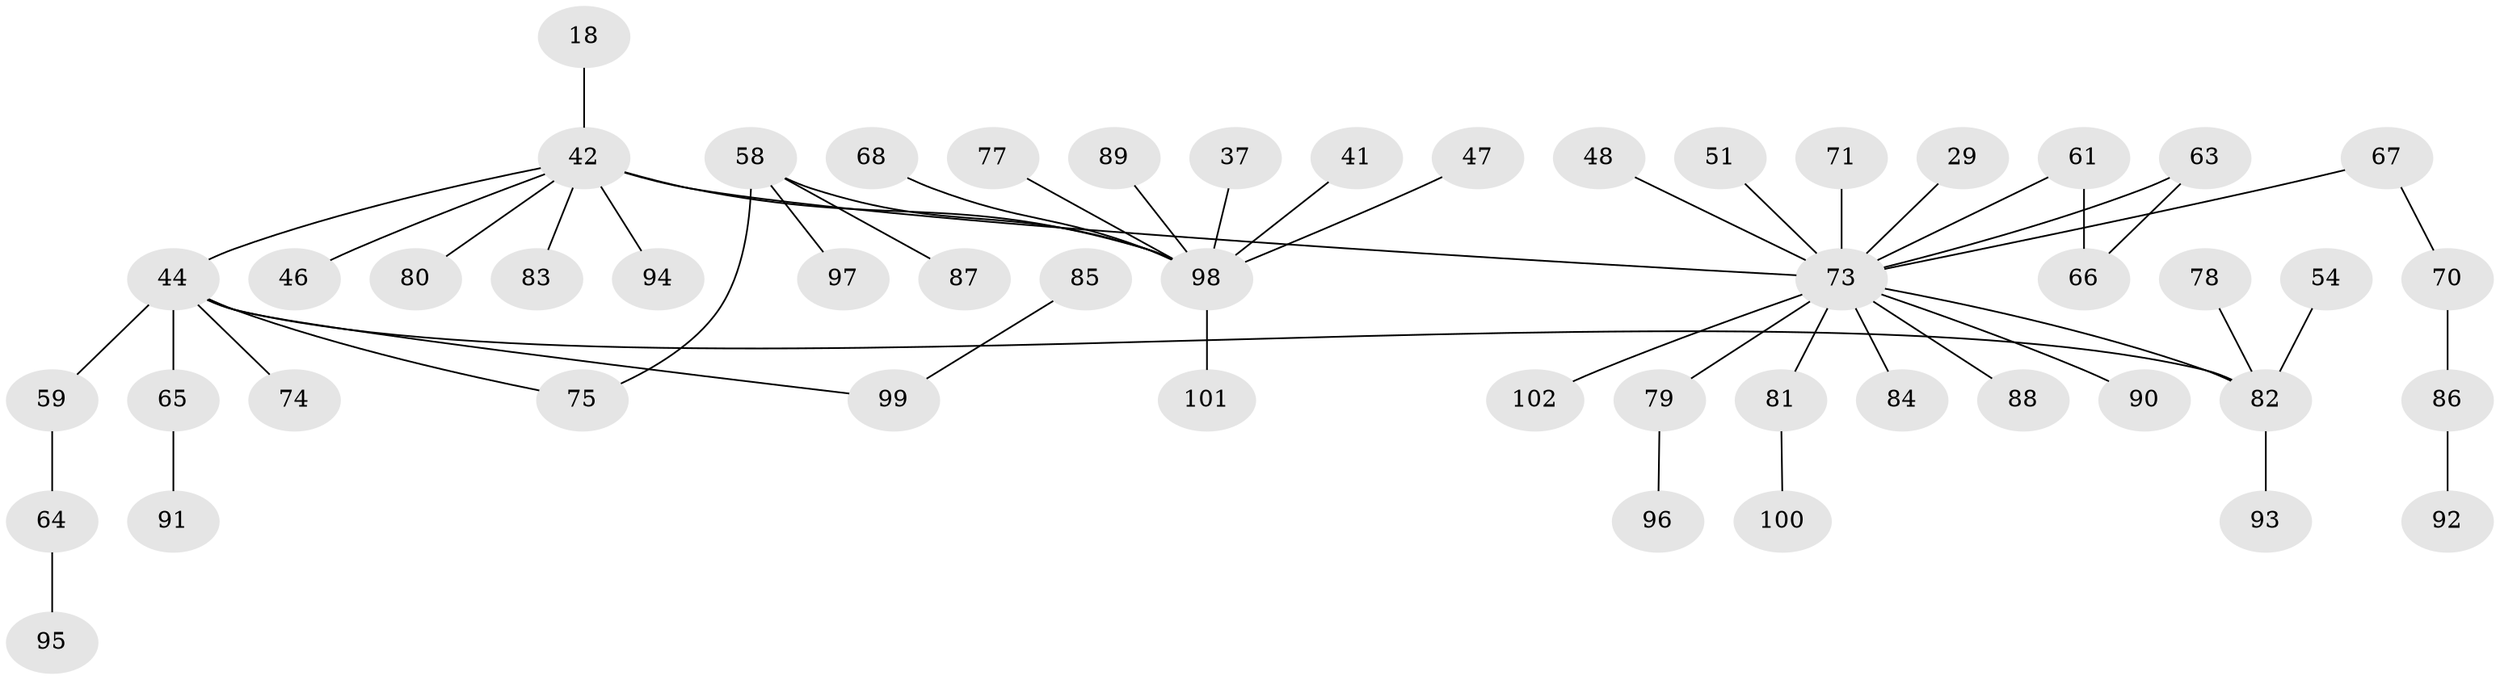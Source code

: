 // original degree distribution, {5: 0.049019607843137254, 7: 0.00980392156862745, 3: 0.08823529411764706, 6: 0.0392156862745098, 1: 0.4215686274509804, 4: 0.058823529411764705, 2: 0.3333333333333333}
// Generated by graph-tools (version 1.1) at 2025/41/03/09/25 04:41:20]
// undirected, 51 vertices, 53 edges
graph export_dot {
graph [start="1"]
  node [color=gray90,style=filled];
  18;
  29;
  37;
  41 [super="+30"];
  42 [super="+2+4"];
  44 [super="+9"];
  46;
  47;
  48;
  51;
  54;
  58 [super="+36"];
  59 [super="+35"];
  61;
  63;
  64 [super="+38"];
  65;
  66;
  67 [super="+14+23+31+34"];
  68;
  70;
  71;
  73 [super="+20+19+60+57+56+62"];
  74;
  75;
  77;
  78;
  79;
  80 [super="+27"];
  81 [super="+72+52"];
  82 [super="+69+76+50"];
  83 [super="+28"];
  84;
  85;
  86;
  87;
  88;
  89;
  90;
  91;
  92;
  93;
  94 [super="+26"];
  95;
  96;
  97 [super="+39"];
  98 [super="+32+33+55+25"];
  99 [super="+45"];
  100;
  101;
  102;
  18 -- 42;
  29 -- 73;
  37 -- 98;
  41 -- 98;
  42 -- 44 [weight=2];
  42 -- 46;
  42 -- 98 [weight=2];
  42 -- 73 [weight=2];
  42 -- 94;
  42 -- 80;
  42 -- 83;
  44 -- 65;
  44 -- 74;
  44 -- 75;
  44 -- 59;
  44 -- 99;
  44 -- 82;
  47 -- 98;
  48 -- 73;
  51 -- 73;
  54 -- 82;
  58 -- 87;
  58 -- 75;
  58 -- 98;
  58 -- 97;
  59 -- 64;
  61 -- 66;
  61 -- 73;
  63 -- 66;
  63 -- 73;
  64 -- 95;
  65 -- 91;
  67 -- 70;
  67 -- 73;
  68 -- 98;
  70 -- 86;
  71 -- 73;
  73 -- 90;
  73 -- 102;
  73 -- 79;
  73 -- 81 [weight=3];
  73 -- 88;
  73 -- 84;
  73 -- 82;
  77 -- 98;
  78 -- 82;
  79 -- 96;
  81 -- 100;
  82 -- 93;
  85 -- 99;
  86 -- 92;
  89 -- 98;
  98 -- 101;
}
